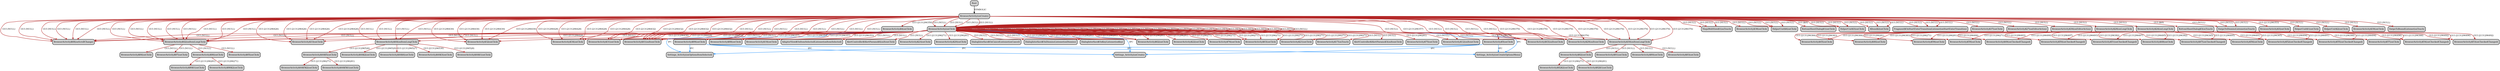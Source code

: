 digraph "CallGraph" {
    node [style="rounded,bold,filled"];
    node [shape=box];
    "Root" [label="Root",];
    "de.baumann.browser.Activity.BrowserActivity: void onCreate(android.os.Bundle)" [label="BrowserActivity(onCreate)",];
    "Root"->"de.baumann.browser.Activity.BrowserActivity: void onCreate(android.os.Bundle)" [label="SYMBOLIC",style=bold,color=black,];
    "de.baumann.browser.Activity.BrowserActivity$68: void onScrollChange(int,int)" [label="BrowserActivity$68(onScrollChange)",];
    "de.baumann.browser.Activity.BrowserActivity: void onCreate(android.os.Bundle)"->"de.baumann.browser.Activity.BrowserActivity$68: void onScrollChange(int,int)" [label="GUI (NULL)",style=bold,color=firebrick,];
    "de.baumann.browser.View.NinjaWebView$1: boolean onTouch(android.view.View,android.view.MotionEvent)" [label="NinjaWebView$1(onTouch)",];
    "de.baumann.browser.Activity.BrowserActivity: void onCreate(android.os.Bundle)"->"de.baumann.browser.View.NinjaWebView$1: boolean onTouch(android.view.View,android.view.MotionEvent)" [label="GUI (NULL)",style=bold,color=firebrick,];
    "de.baumann.browser.Activity.BrowserActivity$42: boolean onItemLongClick(android.widget.AdapterView,android.view.View,int,long)" [label="BrowserActivity$42(onItemLongClick)",];
    "de.baumann.browser.Activity.BrowserActivity: void onCreate(android.os.Bundle)"->"de.baumann.browser.Activity.BrowserActivity$42: boolean onItemLongClick(android.widget.AdapterView,android.view.View,int,long)" [label="GUI (NULL)",style=bold,color=firebrick,];
    "de.baumann.browser.Activity.BrowserActivity$86: void onClick(android.view.View)" [label="BrowserActivity$86(onClick)",];
    "de.baumann.browser.Activity.BrowserActivity$42: boolean onItemLongClick(android.widget.AdapterView,android.view.View,int,long)"->"de.baumann.browser.Activity.BrowserActivity$86: void onClick(android.view.View)" [label="GUI (NULL)",style=bold,color=firebrick,];
    "de.baumann.browser.Activity.BrowserActivity$86$1: void onClick(android.view.View)" [label="BrowserActivity$86$1(onClick)",];
    "de.baumann.browser.Activity.BrowserActivity$86: void onClick(android.view.View)"->"de.baumann.browser.Activity.BrowserActivity$86$1: void onClick(android.view.View)" [label="GUI (2131296281)",style=bold,color=firebrick,];
    "de.baumann.browser.Activity.BrowserActivity$86$2: void onClick(android.view.View)" [label="BrowserActivity$86$2(onClick)",];
    "de.baumann.browser.Activity.BrowserActivity$86: void onClick(android.view.View)"->"de.baumann.browser.Activity.BrowserActivity$86$2: void onClick(android.view.View)" [label="GUI (2131296271)",style=bold,color=firebrick,];
    "de.baumann.browser.Activity.BrowserActivity$85: void onClick(android.view.View)" [label="BrowserActivity$85(onClick)",];
    "de.baumann.browser.Activity.BrowserActivity$42: boolean onItemLongClick(android.widget.AdapterView,android.view.View,int,long)"->"de.baumann.browser.Activity.BrowserActivity$85: void onClick(android.view.View)" [label="GUI (NULL)",style=bold,color=firebrick,];
    "de.baumann.browser.Activity.BrowserActivity$84: void onClick(android.view.View)" [label="BrowserActivity$84(onClick)",];
    "de.baumann.browser.Activity.BrowserActivity$42: boolean onItemLongClick(android.widget.AdapterView,android.view.View,int,long)"->"de.baumann.browser.Activity.BrowserActivity$84: void onClick(android.view.View)" [label="GUI (NULL)",style=bold,color=firebrick,];
    "de.baumann.browser.Activity.BrowserActivity$87: void onClick(android.view.View)" [label="BrowserActivity$87(onClick)",];
    "de.baumann.browser.Activity.BrowserActivity$42: boolean onItemLongClick(android.widget.AdapterView,android.view.View,int,long)"->"de.baumann.browser.Activity.BrowserActivity$87: void onClick(android.view.View)" [label="GUI (NULL)",style=bold,color=firebrick,];
    "de.baumann.browser.Activity.BrowserActivity$38: void onClick(android.view.View)" [label="BrowserActivity$38(onClick)",];
    "de.baumann.browser.Activity.BrowserActivity: void onCreate(android.os.Bundle)"->"de.baumann.browser.Activity.BrowserActivity$38: void onClick(android.view.View)" [label="GUI (NULL)",style=bold,color=firebrick,];
    "de.baumann.browser.Activity.BrowserActivity$33: void onClick(android.view.View)" [label="BrowserActivity$33(onClick)",];
    "de.baumann.browser.Activity.BrowserActivity: void onCreate(android.os.Bundle)"->"de.baumann.browser.Activity.BrowserActivity$33: void onClick(android.view.View)" [label="GUI (2131296426)",style=bold,color=firebrick,];
    "de.baumann.browser.Activity.BrowserActivity$44: boolean onItemLongClick(android.widget.AdapterView,android.view.View,int,long)" [label="BrowserActivity$44(onItemLongClick)",];
    "de.baumann.browser.Activity.BrowserActivity: void onCreate(android.os.Bundle)"->"de.baumann.browser.Activity.BrowserActivity$44: boolean onItemLongClick(android.widget.AdapterView,android.view.View,int,long)" [label="GUI (NULL)",style=bold,color=firebrick,];
    "de.baumann.browser.Activity.BrowserActivity$44$3: void onClick(android.view.View)" [label="BrowserActivity$44$3(onClick)",];
    "de.baumann.browser.Activity.BrowserActivity$44: boolean onItemLongClick(android.widget.AdapterView,android.view.View,int,long)"->"de.baumann.browser.Activity.BrowserActivity$44$3: void onClick(android.view.View)" [label="GUI (2131296530)",style=bold,color=firebrick,];
    "de.baumann.browser.Activity.BrowserActivity$44$1: void onClick(android.view.View)" [label="BrowserActivity$44$1(onClick)",];
    "de.baumann.browser.Activity.BrowserActivity$44: boolean onItemLongClick(android.widget.AdapterView,android.view.View,int,long)"->"de.baumann.browser.Activity.BrowserActivity$44$1: void onClick(android.view.View)" [label="GUI (2131296528)",style=bold,color=firebrick,];
    "de.baumann.browser.Activity.BrowserActivity$44$5: void onClick(android.view.View)" [label="BrowserActivity$44$5(onClick)",];
    "de.baumann.browser.Activity.BrowserActivity$44: boolean onItemLongClick(android.widget.AdapterView,android.view.View,int,long)"->"de.baumann.browser.Activity.BrowserActivity$44$5: void onClick(android.view.View)" [label="GUI (2131296526)",style=bold,color=firebrick,];
    "de.baumann.browser.Activity.BrowserActivity$44$5$2: void onClick(android.view.View)" [label="BrowserActivity$44$5$2(onClick)",];
    "de.baumann.browser.Activity.BrowserActivity$44$5: void onClick(android.view.View)"->"de.baumann.browser.Activity.BrowserActivity$44$5$2: void onClick(android.view.View)" [label="GUI (2131296271)",style=bold,color=firebrick,];
    "de.baumann.browser.Activity.BrowserActivity$44$5$1: void onClick(android.view.View)" [label="BrowserActivity$44$5$1(onClick)",];
    "de.baumann.browser.Activity.BrowserActivity$44$5: void onClick(android.view.View)"->"de.baumann.browser.Activity.BrowserActivity$44$5$1: void onClick(android.view.View)" [label="GUI (2131296281)",style=bold,color=firebrick,];
    "de.baumann.browser.Activity.BrowserActivity$44$2: void onClick(android.view.View)" [label="BrowserActivity$44$2(onClick)",];
    "de.baumann.browser.Activity.BrowserActivity$44: boolean onItemLongClick(android.widget.AdapterView,android.view.View,int,long)"->"de.baumann.browser.Activity.BrowserActivity$44$2: void onClick(android.view.View)" [label="GUI (2131296529)",style=bold,color=firebrick,];
    "de.baumann.browser.Activity.BrowserActivity$44$4: void onClick(android.view.View)" [label="BrowserActivity$44$4(onClick)",];
    "de.baumann.browser.Activity.BrowserActivity$44: boolean onItemLongClick(android.widget.AdapterView,android.view.View,int,long)"->"de.baumann.browser.Activity.BrowserActivity$44$4: void onClick(android.view.View)" [label="GUI (2131296527)",style=bold,color=firebrick,];
    "de.baumann.browser.Activity.BrowserActivity$32: void onClick(android.view.View)" [label="BrowserActivity$32(onClick)",];
    "de.baumann.browser.Activity.BrowserActivity: void onCreate(android.os.Bundle)"->"de.baumann.browser.Activity.BrowserActivity$32: void onClick(android.view.View)" [label="GUI (2131296430)",style=bold,color=firebrick,];
    "de.baumann.browser.Activity.BrowserActivity: void onCreate(android.os.Bundle)"->"de.baumann.browser.Activity.BrowserActivity$42: boolean onItemLongClick(android.widget.AdapterView,android.view.View,int,long)" [label="GUI (NULL)",style=bold,color=firebrick,];
    "de.baumann.browser.Activity.BrowserActivity$34: void onClick(android.view.View)" [label="BrowserActivity$34(onClick)",];
    "de.baumann.browser.Activity.BrowserActivity: void onCreate(android.os.Bundle)"->"de.baumann.browser.Activity.BrowserActivity$34: void onClick(android.view.View)" [label="GUI (2131296428)",style=bold,color=firebrick,];
    "de.baumann.browser.Activity.BrowserActivity: void onCreate(android.os.Bundle)"->"de.baumann.browser.Activity.BrowserActivity$34: void onClick(android.view.View)" [label="GUI (2131296428)",style=bold,color=firebrick,];
    "de.baumann.browser.Activity.BrowserActivity$31: void onClick(android.view.View)" [label="BrowserActivity$31(onClick)",];
    "de.baumann.browser.Activity.BrowserActivity: void onCreate(android.os.Bundle)"->"de.baumann.browser.Activity.BrowserActivity$31: void onClick(android.view.View)" [label="GUI (2131296432)",style=bold,color=firebrick,];
    "de.baumann.browser.Unit.HelperUnit$4: void onClick(android.content.DialogInterface,int)" [label="HelperUnit$4(onClick)",];
    "de.baumann.browser.Activity.BrowserActivity: void onCreate(android.os.Bundle)"->"de.baumann.browser.Unit.HelperUnit$4: void onClick(android.content.DialogInterface,int)" [label="GUI (NULL)",style=bold,color=firebrick,];
    "android.support.design.widget.BottomSheetDialog$1: void onClick(android.view.View)" [label="BottomSheetDialog$1(onClick)",];
    "de.baumann.browser.Activity.BrowserActivity: void onCreate(android.os.Bundle)"->"android.support.design.widget.BottomSheetDialog$1: void onClick(android.view.View)" [label="GUI ($i0)",style=bold,color=firebrick,];
    "de.baumann.browser.Activity.BrowserActivity$41: void onItemClick(android.widget.AdapterView,android.view.View,int,long)" [label="BrowserActivity$41(onItemClick)",];
    "de.baumann.browser.Activity.BrowserActivity: void onCreate(android.os.Bundle)"->"de.baumann.browser.Activity.BrowserActivity$41: void onItemClick(android.widget.AdapterView,android.view.View,int,long)" [label="GUI (NULL)",style=bold,color=firebrick,];
    "de.baumann.browser.Activity.BrowserActivity: void onCreate(android.os.Bundle)"->"de.baumann.browser.View.NinjaWebView$1: boolean onTouch(android.view.View,android.view.MotionEvent)" [label="GUI (NULL)",style=bold,color=firebrick,];
    "de.baumann.browser.Activity.BrowserActivity: void onCreate(android.os.Bundle)"->"de.baumann.browser.Activity.BrowserActivity$31: void onClick(android.view.View)" [label="GUI (2131296432)",style=bold,color=firebrick,];
    "de.baumann.browser.Activity.BrowserActivity: void onCreate(android.os.Bundle)"->"de.baumann.browser.Unit.HelperUnit$4: void onClick(android.content.DialogInterface,int)" [label="GUI (NULL)",style=bold,color=firebrick,];
    "de.baumann.browser.Activity.BrowserActivity: void onClick(android.view.View)" [label="BrowserActivity(onClick)",];
    "de.baumann.browser.Activity.BrowserActivity: void onCreate(android.os.Bundle)"->"de.baumann.browser.Activity.BrowserActivity: void onClick(android.view.View)" [label="GUI (NULL)",style=bold,color=firebrick,];
    "android.content.DialogInterface$OnCancelListener: void onCancel(android.content.DialogInterface)" [label="DialogInterface$OnCancelListener(onCancel)",];
    "de.baumann.browser.Activity.BrowserActivity: void onClick(android.view.View)"->"android.content.DialogInterface$OnCancelListener: void onCancel(android.content.DialogInterface)" [label="GUI (NULL)",style=bold,color=firebrick,];
    "android.content.DialogInterface$OnDismissListener: void onDismiss(android.content.DialogInterface)" [label="DialogInterface$OnDismissListener(onDismiss)",];
    "de.baumann.browser.Activity.BrowserActivity: void onClick(android.view.View)"->"android.content.DialogInterface$OnDismissListener: void onDismiss(android.content.DialogInterface)" [label="GUI (NULL)",style=bold,color=firebrick,];
    "android.content.DialogInterface$OnKeyListener: boolean onKey(android.content.DialogInterface,int,android.view.KeyEvent)" [label="DialogInterface$OnKeyListener(onKey)",];
    "de.baumann.browser.Activity.BrowserActivity: void onClick(android.view.View)"->"android.content.DialogInterface$OnKeyListener: boolean onKey(android.content.DialogInterface,int,android.view.KeyEvent)" [label="GUI (NULL)",style=bold,color=firebrick,];
    "de.baumann.browser.Activity.BrowserActivity$89: void onClick(android.view.View)" [label="BrowserActivity$89(onClick)",];
    "de.baumann.browser.Activity.BrowserActivity: void onClick(android.view.View)"->"de.baumann.browser.Activity.BrowserActivity$89: void onClick(android.view.View)" [label="GUI (2131296357)",style=bold,color=firebrick,];
    "de.baumann.browser.Activity.Settings_Activity: boolean onCreateOptionsMenu(android.view.Menu)" [label="Settings_Activity(onCreateOptionsMenu)",];
    "de.baumann.browser.Activity.BrowserActivity$89: void onClick(android.view.View)"->"de.baumann.browser.Activity.Settings_Activity: boolean onCreateOptionsMenu(android.view.Menu)" [label="IPC",style=bold,color=dodgerblue,];
    "de.baumann.browser.Activity.Settings_Activity: void onCreate(android.os.Bundle)" [label="Settings_Activity(onCreate)",];
    "de.baumann.browser.Activity.BrowserActivity$89: void onClick(android.view.View)"->"de.baumann.browser.Activity.Settings_Activity: void onCreate(android.os.Bundle)" [label="IPC",style=bold,color=dodgerblue,];
    "de.baumann.browser.Activity.Settings_Activity: boolean onOptionsItemSelected(android.view.MenuItem)" [label="Settings_Activity(onOptionsItemSelected)",];
    "de.baumann.browser.Activity.BrowserActivity$89: void onClick(android.view.View)"->"de.baumann.browser.Activity.Settings_Activity: boolean onOptionsItemSelected(android.view.MenuItem)" [label="IPC",style=bold,color=dodgerblue,];
    "de.baumann.browser.Activity.BrowserActivity$62: void onClick(android.view.View)" [label="BrowserActivity$62(onClick)",];
    "de.baumann.browser.Activity.BrowserActivity: void onClick(android.view.View)"->"de.baumann.browser.Activity.BrowserActivity$62: void onClick(android.view.View)" [label="GUI (2131296281)",style=bold,color=firebrick,];
    "de.baumann.browser.Activity.BrowserActivity: void onClick(android.view.View)"->"de.baumann.browser.Activity.BrowserActivity$62: void onClick(android.view.View)" [label="GUI (2131296281)",style=bold,color=firebrick,];
    "de.baumann.browser.Activity.BrowserActivity: void onClick(android.view.View)"->"de.baumann.browser.Activity.BrowserActivity: void onClick(android.view.View)" [label="GUI (NULL)",style=bold,color=firebrick,];
    "de.baumann.browser.Activity.BrowserActivity$22: void onClick(android.view.View)" [label="BrowserActivity$22(onClick)",];
    "de.baumann.browser.Activity.BrowserActivity: void onClick(android.view.View)"->"de.baumann.browser.Activity.BrowserActivity$22: void onClick(android.view.View)" [label="GUI (2131296281)",style=bold,color=firebrick,];
    "de.baumann.browser.Activity.BrowserActivity$76: void onClick(android.view.View)" [label="BrowserActivity$76(onClick)",];
    "de.baumann.browser.Activity.BrowserActivity: void onClick(android.view.View)"->"de.baumann.browser.Activity.BrowserActivity$76: void onClick(android.view.View)" [label="GUI (2131296271)",style=bold,color=firebrick,];
    "de.baumann.browser.Activity.BrowserActivity: void onClick(android.view.View)"->"de.baumann.browser.Activity.BrowserActivity$68: void onScrollChange(int,int)" [label="GUI (NULL)",style=bold,color=firebrick,];
    "de.baumann.browser.Activity.BrowserActivity$63: void onClick(android.view.View)" [label="BrowserActivity$63(onClick)",];
    "de.baumann.browser.Activity.BrowserActivity: void onClick(android.view.View)"->"de.baumann.browser.Activity.BrowserActivity$63: void onClick(android.view.View)" [label="GUI (2131296271)",style=bold,color=firebrick,];
    "de.baumann.browser.Activity.BrowserActivity: void onClick(android.view.View)"->"de.baumann.browser.Activity.BrowserActivity$33: void onClick(android.view.View)" [label="GUI (2131296426)",style=bold,color=firebrick,];
    "de.baumann.browser.Activity.BrowserActivity: void onClick(android.view.View)"->"de.baumann.browser.Activity.BrowserActivity: void onClick(android.view.View)" [label="GUI (NULL)",style=bold,color=firebrick,];
    "de.baumann.browser.Activity.BrowserActivity: void onClick(android.view.View)"->"de.baumann.browser.Activity.BrowserActivity: void onClick(android.view.View)" [label="GUI (NULL)",style=bold,color=firebrick,];
    "de.baumann.browser.Activity.BrowserActivity: void onClick(android.view.View)"->"de.baumann.browser.Activity.Settings_Activity: boolean onCreateOptionsMenu(android.view.Menu)" [label="IPC",style=bold,color=dodgerblue,];
    "de.baumann.browser.Activity.BrowserActivity: void onClick(android.view.View)"->"de.baumann.browser.Activity.BrowserActivity: void onClick(android.view.View)" [label="GUI (NULL)",style=bold,color=firebrick,];
    "de.baumann.browser.Activity.BrowserActivity: void onClick(android.view.View)"->"de.baumann.browser.Activity.BrowserActivity: void onClick(android.view.View)" [label="GUI (NULL)",style=bold,color=firebrick,];
    "de.baumann.browser.Activity.BrowserActivity: void onClick(android.view.View)"->"de.baumann.browser.Activity.BrowserActivity: void onClick(android.view.View)" [label="GUI (NULL)",style=bold,color=firebrick,];
    "de.baumann.browser.Activity.BrowserActivity: void onClick(android.view.View)"->"de.baumann.browser.Activity.BrowserActivity$62: void onClick(android.view.View)" [label="GUI (2131296281)",style=bold,color=firebrick,];
    "de.baumann.browser.Activity.BrowserActivity: void onClick(android.view.View)"->"de.baumann.browser.Activity.BrowserActivity: void onClick(android.view.View)" [label="GUI (NULL)",style=bold,color=firebrick,];
    "de.baumann.browser.Activity.BrowserActivity: void onClick(android.view.View)"->"de.baumann.browser.Activity.BrowserActivity$63: void onClick(android.view.View)" [label="GUI (2131296271)",style=bold,color=firebrick,];
    "de.baumann.browser.Activity.BrowserActivity: void onClick(android.view.View)"->"de.baumann.browser.Activity.BrowserActivity$63: void onClick(android.view.View)" [label="GUI (2131296271)",style=bold,color=firebrick,];
    "de.baumann.browser.Activity.BrowserActivity: void onClick(android.view.View)"->"de.baumann.browser.Activity.BrowserActivity: void onClick(android.view.View)" [label="GUI (NULL)",style=bold,color=firebrick,];
    "de.baumann.browser.Activity.BrowserActivity$21: void onClick(android.view.View)" [label="BrowserActivity$21(onClick)",];
    "de.baumann.browser.Activity.BrowserActivity: void onClick(android.view.View)"->"de.baumann.browser.Activity.BrowserActivity$21: void onClick(android.view.View)" [label="GUI (2131296271)",style=bold,color=firebrick,];
    "de.baumann.browser.Activity.BrowserActivity: void onClick(android.view.View)"->"de.baumann.browser.Activity.BrowserActivity$63: void onClick(android.view.View)" [label="GUI (2131296271)",style=bold,color=firebrick,];
    "de.baumann.browser.Activity.BrowserActivity: void onClick(android.view.View)"->"de.baumann.browser.Activity.BrowserActivity: void onClick(android.view.View)" [label="GUI (NULL)",style=bold,color=firebrick,];
    "de.baumann.browser.Activity.BrowserActivity: void onClick(android.view.View)"->"de.baumann.browser.Activity.BrowserActivity$63: void onClick(android.view.View)" [label="GUI (2131296271)",style=bold,color=firebrick,];
    "de.baumann.browser.Activity.BrowserActivity: void onClick(android.view.View)"->"de.baumann.browser.Activity.BrowserActivity: void onClick(android.view.View)" [label="GUI (NULL)",style=bold,color=firebrick,];
    "de.baumann.browser.Activity.BrowserActivity$17: boolean onTouch(android.view.View,android.view.MotionEvent)" [label="BrowserActivity$17(onTouch)",];
    "de.baumann.browser.Activity.BrowserActivity: void onClick(android.view.View)"->"de.baumann.browser.Activity.BrowserActivity$17: boolean onTouch(android.view.View,android.view.MotionEvent)" [label="GUI (NULL)",style=bold,color=firebrick,];
    "de.baumann.browser.Activity.BrowserActivity: void onClick(android.view.View)"->"de.baumann.browser.Activity.BrowserActivity$62: void onClick(android.view.View)" [label="GUI (2131296281)",style=bold,color=firebrick,];
    "android.support.v7.app.AlertController$AlertParams$3: void onItemClick(android.widget.AdapterView,android.view.View,int,long)" [label="AlertController$AlertParams$3(onItemClick)",];
    "de.baumann.browser.Activity.BrowserActivity: void onClick(android.view.View)"->"android.support.v7.app.AlertController$AlertParams$3: void onItemClick(android.widget.AdapterView,android.view.View,int,long)" [label="GUI (NULL)",style=bold,color=firebrick,];
    "de.baumann.browser.Activity.BrowserActivity: void onClick(android.view.View)"->"de.baumann.browser.Activity.BrowserActivity: void onClick(android.view.View)" [label="GUI (NULL)",style=bold,color=firebrick,];
    "de.baumann.browser.Activity.BrowserActivity: void onClick(android.view.View)"->"de.baumann.browser.Activity.BrowserActivity$41: void onItemClick(android.widget.AdapterView,android.view.View,int,long)" [label="GUI (NULL)",style=bold,color=firebrick,];
    "de.baumann.browser.Activity.BrowserActivity: void onClick(android.view.View)"->"de.baumann.browser.Activity.BrowserActivity: void onClick(android.view.View)" [label="GUI (NULL)",style=bold,color=firebrick,];
    "de.baumann.browser.Activity.BrowserActivity$75: void onClick(android.view.View)" [label="BrowserActivity$75(onClick)",];
    "de.baumann.browser.Activity.BrowserActivity: void onClick(android.view.View)"->"de.baumann.browser.Activity.BrowserActivity$75: void onClick(android.view.View)" [label="GUI (2131296281)",style=bold,color=firebrick,];
    "de.baumann.browser.Activity.BrowserActivity: void onClick(android.view.View)"->"de.baumann.browser.Activity.BrowserActivity: void onClick(android.view.View)" [label="GUI (NULL)",style=bold,color=firebrick,];
    "de.baumann.browser.Activity.BrowserActivity: void onClick(android.view.View)"->"de.baumann.browser.Activity.BrowserActivity: void onClick(android.view.View)" [label="GUI (NULL)",style=bold,color=firebrick,];
    "de.baumann.browser.Activity.BrowserActivity$43: void onItemClick(android.widget.AdapterView,android.view.View,int,long)" [label="BrowserActivity$43(onItemClick)",];
    "de.baumann.browser.Activity.BrowserActivity: void onClick(android.view.View)"->"de.baumann.browser.Activity.BrowserActivity$43: void onItemClick(android.widget.AdapterView,android.view.View,int,long)" [label="GUI (NULL)",style=bold,color=firebrick,];
    "de.baumann.browser.Activity.BrowserActivity: void onClick(android.view.View)"->"de.baumann.browser.Activity.BrowserActivity$31: void onClick(android.view.View)" [label="GUI (2131296432)",style=bold,color=firebrick,];
    "de.baumann.browser.Activity.BrowserActivity: void onClick(android.view.View)"->"de.baumann.browser.Activity.BrowserActivity: void onClick(android.view.View)" [label="GUI (NULL)",style=bold,color=firebrick,];
    "de.baumann.browser.Activity.BrowserActivity: void onClick(android.view.View)"->"de.baumann.browser.Activity.BrowserActivity: void onClick(android.view.View)" [label="GUI (NULL)",style=bold,color=firebrick,];
    "de.baumann.browser.Activity.BrowserActivity: void onClick(android.view.View)"->"de.baumann.browser.Activity.BrowserActivity: void onClick(android.view.View)" [label="GUI (NULL)",style=bold,color=firebrick,];
    "de.baumann.browser.Activity.BrowserActivity: void onClick(android.view.View)"->"de.baumann.browser.Activity.BrowserActivity$44: boolean onItemLongClick(android.widget.AdapterView,android.view.View,int,long)" [label="GUI (NULL)",style=bold,color=firebrick,];
    "de.baumann.browser.Activity.BrowserActivity: void onClick(android.view.View)"->"de.baumann.browser.Activity.BrowserActivity: void onClick(android.view.View)" [label="GUI (NULL)",style=bold,color=firebrick,];
    "de.baumann.browser.Activity.BrowserActivity: void onClick(android.view.View)"->"de.baumann.browser.Activity.BrowserActivity$42: boolean onItemLongClick(android.widget.AdapterView,android.view.View,int,long)" [label="GUI (NULL)",style=bold,color=firebrick,];
    "de.baumann.browser.Activity.BrowserActivity$29: void onItemClick(android.widget.AdapterView,android.view.View,int,long)" [label="BrowserActivity$29(onItemClick)",];
    "de.baumann.browser.Activity.BrowserActivity: void onClick(android.view.View)"->"de.baumann.browser.Activity.BrowserActivity$29: void onItemClick(android.widget.AdapterView,android.view.View,int,long)" [label="GUI (2131296376)",style=bold,color=firebrick,];
    "de.baumann.browser.Activity.BrowserActivity: void onClick(android.view.View)"->"de.baumann.browser.Activity.BrowserActivity: void onClick(android.view.View)" [label="GUI (NULL)",style=bold,color=firebrick,];
    "de.baumann.browser.Activity.BrowserActivity$18: void onClick(android.view.View)" [label="BrowserActivity$18(onClick)",];
    "de.baumann.browser.Activity.BrowserActivity: void onClick(android.view.View)"->"de.baumann.browser.Activity.BrowserActivity$18: void onClick(android.view.View)" [label="GUI (NULL)",style=bold,color=firebrick,];
    "de.baumann.browser.Activity.BrowserActivity: void onClick(android.view.View)"->"de.baumann.browser.Activity.BrowserActivity: void onClick(android.view.View)" [label="GUI (NULL)",style=bold,color=firebrick,];
    "de.baumann.browser.Activity.BrowserActivity: void onClick(android.view.View)"->"de.baumann.browser.Activity.BrowserActivity: void onClick(android.view.View)" [label="GUI (NULL)",style=bold,color=firebrick,];
    "android.widget.AdapterView$OnItemSelectedListener: void onItemSelected(android.widget.AdapterView,android.view.View,int,long)" [label="AdapterView$OnItemSelectedListener(onItemSelected)",];
    "de.baumann.browser.Activity.BrowserActivity: void onClick(android.view.View)"->"android.widget.AdapterView$OnItemSelectedListener: void onItemSelected(android.widget.AdapterView,android.view.View,int,long)" [label="GUI (NULL)",style=bold,color=firebrick,];
    "de.baumann.browser.Activity.BrowserActivity: void onClick(android.view.View)"->"de.baumann.browser.Activity.BrowserActivity$32: void onClick(android.view.View)" [label="GUI (2131296430)",style=bold,color=firebrick,];
    "de.baumann.browser.Activity.BrowserActivity: void onClick(android.view.View)"->"de.baumann.browser.Activity.BrowserActivity: void onClick(android.view.View)" [label="GUI (NULL)",style=bold,color=firebrick,];
    "android.support.v7.app.AlertController$AlertParams$4: void onItemClick(android.widget.AdapterView,android.view.View,int,long)" [label="AlertController$AlertParams$4(onItemClick)",];
    "de.baumann.browser.Activity.BrowserActivity: void onClick(android.view.View)"->"android.support.v7.app.AlertController$AlertParams$4: void onItemClick(android.widget.AdapterView,android.view.View,int,long)" [label="GUI (NULL)",style=bold,color=firebrick,];
    "de.baumann.browser.Activity.BrowserActivity$23: void onClick(android.view.View)" [label="BrowserActivity$23(onClick)",];
    "de.baumann.browser.Activity.BrowserActivity: void onClick(android.view.View)"->"de.baumann.browser.Activity.BrowserActivity$23: void onClick(android.view.View)" [label="GUI (2131296271)",style=bold,color=firebrick,];
    "de.baumann.browser.Activity.BrowserActivity: void onClick(android.view.View)"->"de.baumann.browser.Activity.BrowserActivity$41: void onItemClick(android.widget.AdapterView,android.view.View,int,long)" [label="GUI (NULL)",style=bold,color=firebrick,];
    "de.baumann.browser.Activity.BrowserActivity: void onClick(android.view.View)"->"de.baumann.browser.Activity.BrowserActivity: void onClick(android.view.View)" [label="GUI (NULL)",style=bold,color=firebrick,];
    "de.baumann.browser.Activity.BrowserActivity: void onClick(android.view.View)"->"de.baumann.browser.Activity.BrowserActivity: void onClick(android.view.View)" [label="GUI (NULL)",style=bold,color=firebrick,];
    "de.baumann.browser.Activity.BrowserActivity: void onClick(android.view.View)"->"de.baumann.browser.Activity.BrowserActivity$62: void onClick(android.view.View)" [label="GUI (2131296281)",style=bold,color=firebrick,];
    "de.baumann.browser.Activity.BrowserActivity: void onClick(android.view.View)"->"de.baumann.browser.Activity.Settings_Activity: void onCreate(android.os.Bundle)" [label="IPC",style=bold,color=dodgerblue,];
    "de.baumann.browser.Activity.BrowserActivity$30: boolean onItemLongClick(android.widget.AdapterView,android.view.View,int,long)" [label="BrowserActivity$30(onItemLongClick)",];
    "de.baumann.browser.Activity.BrowserActivity: void onClick(android.view.View)"->"de.baumann.browser.Activity.BrowserActivity$30: boolean onItemLongClick(android.widget.AdapterView,android.view.View,int,long)" [label="GUI (2131296376)",style=bold,color=firebrick,];
    "de.baumann.browser.Activity.BrowserActivity$80: void onClick(android.view.View)" [label="BrowserActivity$80(onClick)",];
    "de.baumann.browser.Activity.BrowserActivity$30: boolean onItemLongClick(android.widget.AdapterView,android.view.View,int,long)"->"de.baumann.browser.Activity.BrowserActivity$80: void onClick(android.view.View)" [label="GUI (NULL)",style=bold,color=firebrick,];
    "de.baumann.browser.Activity.BrowserActivity$83: void onClick(android.view.View)" [label="BrowserActivity$83(onClick)",];
    "de.baumann.browser.Activity.BrowserActivity$30: boolean onItemLongClick(android.widget.AdapterView,android.view.View,int,long)"->"de.baumann.browser.Activity.BrowserActivity$83: void onClick(android.view.View)" [label="GUI (NULL)",style=bold,color=firebrick,];
    "de.baumann.browser.Activity.BrowserActivity$82: void onClick(android.view.View)" [label="BrowserActivity$82(onClick)",];
    "de.baumann.browser.Activity.BrowserActivity$30: boolean onItemLongClick(android.widget.AdapterView,android.view.View,int,long)"->"de.baumann.browser.Activity.BrowserActivity$82: void onClick(android.view.View)" [label="GUI (NULL)",style=bold,color=firebrick,];
    "de.baumann.browser.Activity.BrowserActivity$82$2: void onClick(android.view.View)" [label="BrowserActivity$82$2(onClick)",];
    "de.baumann.browser.Activity.BrowserActivity$82: void onClick(android.view.View)"->"de.baumann.browser.Activity.BrowserActivity$82$2: void onClick(android.view.View)" [label="GUI (2131296271)",style=bold,color=firebrick,];
    "de.baumann.browser.Activity.BrowserActivity$82$1: void onClick(android.view.View)" [label="BrowserActivity$82$1(onClick)",];
    "de.baumann.browser.Activity.BrowserActivity$82: void onClick(android.view.View)"->"de.baumann.browser.Activity.BrowserActivity$82$1: void onClick(android.view.View)" [label="GUI (2131296281)",style=bold,color=firebrick,];
    "de.baumann.browser.Activity.BrowserActivity$81: void onClick(android.view.View)" [label="BrowserActivity$81(onClick)",];
    "de.baumann.browser.Activity.BrowserActivity$30: boolean onItemLongClick(android.widget.AdapterView,android.view.View,int,long)"->"de.baumann.browser.Activity.BrowserActivity$81: void onClick(android.view.View)" [label="GUI (NULL)",style=bold,color=firebrick,];
    "de.baumann.browser.Activity.BrowserActivity: void onClick(android.view.View)"->"de.baumann.browser.Activity.BrowserActivity$62: void onClick(android.view.View)" [label="GUI (2131296281)",style=bold,color=firebrick,];
    "de.baumann.browser.Activity.BrowserActivity: void onClick(android.view.View)"->"de.baumann.browser.Activity.BrowserActivity$68: void onScrollChange(int,int)" [label="GUI (NULL)",style=bold,color=firebrick,];
    "de.baumann.browser.Activity.BrowserActivity$88: void onClick(android.view.View)" [label="BrowserActivity$88(onClick)",];
    "de.baumann.browser.Activity.BrowserActivity: void onClick(android.view.View)"->"de.baumann.browser.Activity.BrowserActivity$88: void onClick(android.view.View)" [label="GUI (2131296353)",style=bold,color=firebrick,];
    "de.baumann.browser.Activity.BrowserActivity: void onClick(android.view.View)"->"de.baumann.browser.Activity.BrowserActivity$42: boolean onItemLongClick(android.widget.AdapterView,android.view.View,int,long)" [label="GUI (NULL)",style=bold,color=firebrick,];
    "de.baumann.browser.Activity.BrowserActivity: void onClick(android.view.View)"->"de.baumann.browser.Activity.BrowserActivity$68: void onScrollChange(int,int)" [label="GUI (NULL)",style=bold,color=firebrick,];
    "de.baumann.browser.Activity.BrowserActivity: void onClick(android.view.View)"->"de.baumann.browser.Activity.BrowserActivity: void onClick(android.view.View)" [label="GUI (NULL)",style=bold,color=firebrick,];
    "de.baumann.browser.Activity.BrowserActivity: void onClick(android.view.View)"->"de.baumann.browser.Activity.BrowserActivity$34: void onClick(android.view.View)" [label="GUI (2131296428)",style=bold,color=firebrick,];
    "de.baumann.browser.Activity.BrowserActivity$20: void onClick(android.view.View)" [label="BrowserActivity$20(onClick)",];
    "de.baumann.browser.Activity.BrowserActivity: void onClick(android.view.View)"->"de.baumann.browser.Activity.BrowserActivity$20: void onClick(android.view.View)" [label="GUI (2131296281)",style=bold,color=firebrick,];
    "de.baumann.browser.Activity.BrowserActivity: void onClick(android.view.View)"->"de.baumann.browser.Activity.BrowserActivity$63: void onClick(android.view.View)" [label="GUI (2131296271)",style=bold,color=firebrick,];
    "de.baumann.browser.Activity.BrowserActivity: void onClick(android.view.View)"->"de.baumann.browser.Activity.Settings_Activity: boolean onOptionsItemSelected(android.view.MenuItem)" [label="IPC",style=bold,color=dodgerblue,];
    "de.baumann.browser.Activity.BrowserActivity: void onClick(android.view.View)"->"de.baumann.browser.Activity.BrowserActivity: void onClick(android.view.View)" [label="GUI (NULL)",style=bold,color=firebrick,];
    "de.baumann.browser.Activity.BrowserActivity: void onClick(android.view.View)"->"de.baumann.browser.Activity.BrowserActivity: void onClick(android.view.View)" [label="GUI (NULL)",style=bold,color=firebrick,];
    "de.baumann.browser.Activity.BrowserActivity$12: void onItemClick(android.widget.AdapterView,android.view.View,int,long)" [label="BrowserActivity$12(onItemClick)",];
    "de.baumann.browser.Activity.BrowserActivity: void onClick(android.view.View)"->"de.baumann.browser.Activity.BrowserActivity$12: void onItemClick(android.widget.AdapterView,android.view.View,int,long)" [label="GUI (NULL)",style=bold,color=firebrick,];
    "de.baumann.browser.Activity.BrowserActivity: void onCreate(android.os.Bundle)"->"de.baumann.browser.Activity.BrowserActivity$29: void onItemClick(android.widget.AdapterView,android.view.View,int,long)" [label="GUI (2131296376)",style=bold,color=firebrick,];
    "de.baumann.browser.Activity.BrowserActivity: void onCreate(android.os.Bundle)"->"de.baumann.browser.Activity.BrowserActivity$44: boolean onItemLongClick(android.widget.AdapterView,android.view.View,int,long)" [label="GUI (NULL)",style=bold,color=firebrick,];
    "de.baumann.browser.Activity.BrowserActivity: void onCreate(android.os.Bundle)"->"de.baumann.browser.Activity.BrowserActivity$41: void onItemClick(android.widget.AdapterView,android.view.View,int,long)" [label="GUI (NULL)",style=bold,color=firebrick,];
    "de.baumann.browser.Activity.BrowserActivity: void onCreate(android.os.Bundle)"->"de.baumann.browser.Activity.BrowserActivity$41: void onItemClick(android.widget.AdapterView,android.view.View,int,long)" [label="GUI (NULL)",style=bold,color=firebrick,];
    "de.baumann.browser.Unit.HelperUnit$3: void onClick(android.content.DialogInterface,int)" [label="HelperUnit$3(onClick)",];
    "de.baumann.browser.Activity.BrowserActivity: void onCreate(android.os.Bundle)"->"de.baumann.browser.Unit.HelperUnit$3: void onClick(android.content.DialogInterface,int)" [label="GUI (NULL)",style=bold,color=firebrick,];
    "de.baumann.browser.View.Album$2: void onClick(android.view.View)" [label="Album$2(onClick)",];
    "de.baumann.browser.Activity.BrowserActivity: void onCreate(android.os.Bundle)"->"de.baumann.browser.View.Album$2: void onClick(android.view.View)" [label="GUI (NULL)",style=bold,color=firebrick,];
    "de.baumann.browser.Activity.BrowserActivity: void onCreate(android.os.Bundle)"->"de.baumann.browser.Activity.BrowserActivity$30: boolean onItemLongClick(android.widget.AdapterView,android.view.View,int,long)" [label="GUI (2131296376)",style=bold,color=firebrick,];
    "de.baumann.browser.Activity.BrowserActivity: void onCreate(android.os.Bundle)"->"de.baumann.browser.Activity.BrowserActivity$34: void onClick(android.view.View)" [label="GUI (2131296428)",style=bold,color=firebrick,];
    "de.baumann.browser.Activity.BrowserActivity: void onCreate(android.os.Bundle)"->"de.baumann.browser.Activity.BrowserActivity$68: void onScrollChange(int,int)" [label="GUI (NULL)",style=bold,color=firebrick,];
    "de.baumann.browser.Activity.BrowserActivity: void onCreate(android.os.Bundle)"->"de.baumann.browser.Activity.BrowserActivity$29: void onItemClick(android.widget.AdapterView,android.view.View,int,long)" [label="GUI (2131296376)",style=bold,color=firebrick,];
    "de.baumann.browser.Activity.BrowserActivity: void onCreate(android.os.Bundle)"->"de.baumann.browser.Activity.BrowserActivity$31: void onClick(android.view.View)" [label="GUI (2131296432)",style=bold,color=firebrick,];
    "android.support.v4.app.Fragment$OnStartEnterTransitionListener: void onStartEnterTransition()" [label="Fragment$OnStartEnterTransitionListener(onStartEnterTransition)",];
    "de.baumann.browser.Activity.BrowserActivity: void onCreate(android.os.Bundle)"->"android.support.v4.app.Fragment$OnStartEnterTransitionListener: void onStartEnterTransition()" [label="GUI (NULL)",style=bold,color=firebrick,];
    "de.baumann.browser.Activity.BrowserActivity: void onCreate(android.os.Bundle)"->"de.baumann.browser.Activity.BrowserActivity$32: void onClick(android.view.View)" [label="GUI (2131296430)",style=bold,color=firebrick,];
    "de.baumann.browser.Activity.BrowserActivity$37: void onClick(android.view.View)" [label="BrowserActivity$37(onClick)",];
    "de.baumann.browser.Activity.BrowserActivity: void onCreate(android.os.Bundle)"->"de.baumann.browser.Activity.BrowserActivity$37: void onClick(android.view.View)" [label="GUI (NULL)",style=bold,color=firebrick,];
    "de.baumann.browser.Activity.BrowserActivity: void onCreate(android.os.Bundle)"->"de.baumann.browser.Activity.BrowserActivity$32: void onClick(android.view.View)" [label="GUI (2131296430)",style=bold,color=firebrick,];
    "de.baumann.browser.Activity.BrowserActivity: void onCreate(android.os.Bundle)"->"de.baumann.browser.Activity.BrowserActivity$41: void onItemClick(android.widget.AdapterView,android.view.View,int,long)" [label="GUI (NULL)",style=bold,color=firebrick,];
    "de.baumann.browser.Activity.BrowserActivity: void onCreate(android.os.Bundle)"->"de.baumann.browser.Activity.BrowserActivity$34: void onClick(android.view.View)" [label="GUI (2131296428)",style=bold,color=firebrick,];
    "de.baumann.browser.Activity.BrowserActivity: void onCreate(android.os.Bundle)"->"android.support.v4.app.Fragment$OnStartEnterTransitionListener: void onStartEnterTransition()" [label="GUI (NULL)",style=bold,color=firebrick,];
    "de.baumann.browser.Activity.BrowserActivity: void onCreate(android.os.Bundle)"->"de.baumann.browser.Activity.BrowserActivity$30: boolean onItemLongClick(android.widget.AdapterView,android.view.View,int,long)" [label="GUI (2131296376)",style=bold,color=firebrick,];
    "de.baumann.browser.Activity.BrowserActivity: void onCreate(android.os.Bundle)"->"de.baumann.browser.Activity.BrowserActivity$68: void onScrollChange(int,int)" [label="GUI (NULL)",style=bold,color=firebrick,];
    "de.baumann.browser.Activity.BrowserActivity: void onCreate(android.os.Bundle)"->"de.baumann.browser.Activity.BrowserActivity$29: void onItemClick(android.widget.AdapterView,android.view.View,int,long)" [label="GUI (2131296376)",style=bold,color=firebrick,];
    "de.baumann.browser.Activity.BrowserActivity$27: boolean onEditorAction(android.widget.TextView,int,android.view.KeyEvent)" [label="BrowserActivity$27(onEditorAction)",];
    "de.baumann.browser.Activity.BrowserActivity: void onCreate(android.os.Bundle)"->"de.baumann.browser.Activity.BrowserActivity$27: boolean onEditorAction(android.widget.TextView,int,android.view.KeyEvent)" [label="GUI (NULL)",style=bold,color=firebrick,];
    "de.baumann.browser.Activity.BrowserActivity: void onCreate(android.os.Bundle)"->"de.baumann.browser.Activity.BrowserActivity$29: void onItemClick(android.widget.AdapterView,android.view.View,int,long)" [label="GUI (2131296376)",style=bold,color=firebrick,];
    "de.baumann.browser.Activity.BrowserActivity: void onCreate(android.os.Bundle)"->"de.baumann.browser.View.Album$2: void onClick(android.view.View)" [label="GUI (NULL)",style=bold,color=firebrick,];
    "de.baumann.browser.Activity.BrowserActivity: void onCreate(android.os.Bundle)"->"de.baumann.browser.Unit.HelperUnit$3: void onClick(android.content.DialogInterface,int)" [label="GUI (NULL)",style=bold,color=firebrick,];
    "de.baumann.browser.Activity.BrowserActivity$36: boolean onEditorAction(android.widget.TextView,int,android.view.KeyEvent)" [label="BrowserActivity$36(onEditorAction)",];
    "de.baumann.browser.Activity.BrowserActivity: void onCreate(android.os.Bundle)"->"de.baumann.browser.Activity.BrowserActivity$36: boolean onEditorAction(android.widget.TextView,int,android.view.KeyEvent)" [label="GUI (NULL)",style=bold,color=firebrick,];
    "de.baumann.browser.Activity.BrowserActivity$28: boolean onLongClick(android.view.View)" [label="BrowserActivity$28(onLongClick)",];
    "de.baumann.browser.Activity.BrowserActivity: void onCreate(android.os.Bundle)"->"de.baumann.browser.Activity.BrowserActivity$28: boolean onLongClick(android.view.View)" [label="GUI (NULL)",style=bold,color=firebrick,];
    "de.baumann.browser.Activity.BrowserActivity$45: void onClick(android.view.View)" [label="BrowserActivity$45(onClick)",];
    "de.baumann.browser.Activity.BrowserActivity$28: boolean onLongClick(android.view.View)"->"de.baumann.browser.Activity.BrowserActivity$45: void onClick(android.view.View)" [label="GUI (2131296384)",style=bold,color=firebrick,];
    "de.baumann.browser.Activity.BrowserActivity$49: void onCheckedChanged(android.widget.CompoundButton,boolean)" [label="BrowserActivity$49(onCheckedChanged)",];
    "de.baumann.browser.Activity.BrowserActivity$28: boolean onLongClick(android.view.View)"->"de.baumann.browser.Activity.BrowserActivity$49: void onCheckedChanged(android.widget.CompoundButton,boolean)" [label="GUI (2131296490)",style=bold,color=firebrick,];
    "de.baumann.browser.Activity.BrowserActivity$58: void onClick(android.view.View)" [label="BrowserActivity$58(onClick)",];
    "de.baumann.browser.Activity.BrowserActivity$28: boolean onLongClick(android.view.View)"->"de.baumann.browser.Activity.BrowserActivity$58: void onClick(android.view.View)" [label="GUI (2131296281)",style=bold,color=firebrick,];
    "de.baumann.browser.Activity.BrowserActivity$47: void onCheckedChanged(android.widget.CompoundButton,boolean)" [label="BrowserActivity$47(onCheckedChanged)",];
    "de.baumann.browser.Activity.BrowserActivity$28: boolean onLongClick(android.view.View)"->"de.baumann.browser.Activity.BrowserActivity$47: void onCheckedChanged(android.widget.CompoundButton,boolean)" [label="GUI (2131296495)",style=bold,color=firebrick,];
    "de.baumann.browser.Activity.BrowserActivity$46: void onClick(android.view.View)" [label="BrowserActivity$46(onClick)",];
    "de.baumann.browser.Activity.BrowserActivity$28: boolean onLongClick(android.view.View)"->"de.baumann.browser.Activity.BrowserActivity$46: void onClick(android.view.View)" [label="GUI (2131296383)",style=bold,color=firebrick,];
    "de.baumann.browser.Activity.BrowserActivity$50: void onCheckedChanged(android.widget.CompoundButton,boolean)" [label="BrowserActivity$50(onCheckedChanged)",];
    "de.baumann.browser.Activity.BrowserActivity$28: boolean onLongClick(android.view.View)"->"de.baumann.browser.Activity.BrowserActivity$50: void onCheckedChanged(android.widget.CompoundButton,boolean)" [label="GUI (2131296493)",style=bold,color=firebrick,];
    "de.baumann.browser.Activity.BrowserActivity$56: void onClick(android.view.View)" [label="BrowserActivity$56(onClick)",];
    "de.baumann.browser.Activity.BrowserActivity$28: boolean onLongClick(android.view.View)"->"de.baumann.browser.Activity.BrowserActivity$56: void onClick(android.view.View)" [label="GUI (2131296365)",style=bold,color=firebrick,];
    "de.baumann.browser.Activity.BrowserActivity$57: void onClick(android.view.View)" [label="BrowserActivity$57(onClick)",];
    "de.baumann.browser.Activity.BrowserActivity$28: boolean onLongClick(android.view.View)"->"de.baumann.browser.Activity.BrowserActivity$57: void onClick(android.view.View)" [label="GUI (2131296366)",style=bold,color=firebrick,];
    "de.baumann.browser.Activity.BrowserActivity$59: void onClick(android.view.View)" [label="BrowserActivity$59(onClick)",];
    "de.baumann.browser.Activity.BrowserActivity$28: boolean onLongClick(android.view.View)"->"de.baumann.browser.Activity.BrowserActivity$59: void onClick(android.view.View)" [label="GUI (2131296271)",style=bold,color=firebrick,];
    "de.baumann.browser.Activity.BrowserActivity$51: void onCheckedChanged(android.widget.CompoundButton,boolean)" [label="BrowserActivity$51(onCheckedChanged)",];
    "de.baumann.browser.Activity.BrowserActivity$28: boolean onLongClick(android.view.View)"->"de.baumann.browser.Activity.BrowserActivity$51: void onCheckedChanged(android.widget.CompoundButton,boolean)" [label="GUI (2131296497)",style=bold,color=firebrick,];
    "de.baumann.browser.Activity.BrowserActivity$48: void onClick(android.view.View)" [label="BrowserActivity$48(onClick)",];
    "de.baumann.browser.Activity.BrowserActivity$28: boolean onLongClick(android.view.View)"->"de.baumann.browser.Activity.BrowserActivity$48: void onClick(android.view.View)" [label="GUI (2131296382)",style=bold,color=firebrick,];
    "de.baumann.browser.Activity.BrowserActivity$52: void onCheckedChanged(android.widget.CompoundButton,boolean)" [label="BrowserActivity$52(onCheckedChanged)",];
    "de.baumann.browser.Activity.BrowserActivity$28: boolean onLongClick(android.view.View)"->"de.baumann.browser.Activity.BrowserActivity$52: void onCheckedChanged(android.widget.CompoundButton,boolean)" [label="GUI (2131296491)",style=bold,color=firebrick,];
    "de.baumann.browser.Activity.BrowserActivity$55: void onCheckedChanged(android.widget.CompoundButton,boolean)" [label="BrowserActivity$55(onCheckedChanged)",];
    "de.baumann.browser.Activity.BrowserActivity$28: boolean onLongClick(android.view.View)"->"de.baumann.browser.Activity.BrowserActivity$55: void onCheckedChanged(android.widget.CompoundButton,boolean)" [label="GUI (2131296494)",style=bold,color=firebrick,];
    "de.baumann.browser.Activity.BrowserActivity$54: void onCheckedChanged(android.widget.CompoundButton,boolean)" [label="BrowserActivity$54(onCheckedChanged)",];
    "de.baumann.browser.Activity.BrowserActivity$28: boolean onLongClick(android.view.View)"->"de.baumann.browser.Activity.BrowserActivity$54: void onCheckedChanged(android.widget.CompoundButton,boolean)" [label="GUI (2131296496)",style=bold,color=firebrick,];
    "de.baumann.browser.Activity.BrowserActivity$53: void onCheckedChanged(android.widget.CompoundButton,boolean)" [label="BrowserActivity$53(onCheckedChanged)",];
    "de.baumann.browser.Activity.BrowserActivity$28: boolean onLongClick(android.view.View)"->"de.baumann.browser.Activity.BrowserActivity$53: void onCheckedChanged(android.widget.CompoundButton,boolean)" [label="GUI (2131296492)",style=bold,color=firebrick,];
    "de.baumann.browser.Activity.BrowserActivity: void onCreate(android.os.Bundle)"->"de.baumann.browser.Activity.BrowserActivity$68: void onScrollChange(int,int)" [label="GUI (NULL)",style=bold,color=firebrick,];
    "de.baumann.browser.Activity.BrowserActivity: void onCreate(android.os.Bundle)"->"de.baumann.browser.Unit.HelperUnit$4: void onClick(android.content.DialogInterface,int)" [label="GUI (NULL)",style=bold,color=firebrick,];
    "de.baumann.browser.Activity.BrowserActivity: void onCreate(android.os.Bundle)"->"de.baumann.browser.Activity.BrowserActivity$42: boolean onItemLongClick(android.widget.AdapterView,android.view.View,int,long)" [label="GUI (NULL)",style=bold,color=firebrick,];
    "de.baumann.browser.Activity.BrowserActivity: void onCreate(android.os.Bundle)"->"de.baumann.browser.Activity.BrowserActivity$33: void onClick(android.view.View)" [label="GUI (2131296426)",style=bold,color=firebrick,];
    "de.baumann.browser.Activity.BrowserActivity: void onCreate(android.os.Bundle)"->"de.baumann.browser.Activity.BrowserActivity$30: boolean onItemLongClick(android.widget.AdapterView,android.view.View,int,long)" [label="GUI (2131296376)",style=bold,color=firebrick,];
    "de.baumann.browser.Activity.BrowserActivity$4: void onClick(android.view.View)" [label="BrowserActivity$4(onClick)",];
    "de.baumann.browser.Activity.BrowserActivity: void onCreate(android.os.Bundle)"->"de.baumann.browser.Activity.BrowserActivity$4: void onClick(android.view.View)" [label="GUI (2131296350)",style=bold,color=firebrick,];
    "de.baumann.browser.Activity.BrowserActivity$4: void onClick(android.view.View)"->"de.baumann.browser.Activity.BrowserActivity$88: void onClick(android.view.View)" [label="GUI (2131296353)",style=bold,color=firebrick,];
    "de.baumann.browser.Activity.BrowserActivity$4: void onClick(android.view.View)"->"de.baumann.browser.Activity.BrowserActivity$89: void onClick(android.view.View)" [label="GUI (2131296357)",style=bold,color=firebrick,];
    "de.baumann.browser.Activity.BrowserActivity: void onCreate(android.os.Bundle)"->"de.baumann.browser.Activity.BrowserActivity: void onClick(android.view.View)" [label="GUI (NULL)",style=bold,color=firebrick,];
    "android.support.design.widget.BottomSheetDialog$3: boolean onTouch(android.view.View,android.view.MotionEvent)" [label="BottomSheetDialog$3(onTouch)",];
    "de.baumann.browser.Activity.BrowserActivity: void onCreate(android.os.Bundle)"->"android.support.design.widget.BottomSheetDialog$3: boolean onTouch(android.view.View,android.view.MotionEvent)" [label="GUI ($i0)",style=bold,color=firebrick,];
    "de.baumann.browser.View.SwipeToDismissListener: boolean onTouch(android.view.View,android.view.MotionEvent)" [label="SwipeToDismissListener(onTouch)",];
    "de.baumann.browser.Activity.BrowserActivity: void onCreate(android.os.Bundle)"->"de.baumann.browser.View.SwipeToDismissListener: boolean onTouch(android.view.View,android.view.MotionEvent)" [label="GUI (NULL)",style=bold,color=firebrick,];
    "de.baumann.browser.Activity.BrowserActivity: void onCreate(android.os.Bundle)"->"de.baumann.browser.Activity.BrowserActivity$42: boolean onItemLongClick(android.widget.AdapterView,android.view.View,int,long)" [label="GUI (NULL)",style=bold,color=firebrick,];
    "de.baumann.browser.Activity.BrowserActivity: void onCreate(android.os.Bundle)"->"de.baumann.browser.Activity.BrowserActivity$42: boolean onItemLongClick(android.widget.AdapterView,android.view.View,int,long)" [label="GUI (NULL)",style=bold,color=firebrick,];
    "de.baumann.browser.Activity.BrowserActivity$5: void onClick(android.view.View)" [label="BrowserActivity$5(onClick)",];
    "de.baumann.browser.Activity.BrowserActivity: void onCreate(android.os.Bundle)"->"de.baumann.browser.Activity.BrowserActivity$5: void onClick(android.view.View)" [label="GUI (2131296357)",style=bold,color=firebrick,];
    "de.baumann.browser.Activity.BrowserActivity$5: void onClick(android.view.View)"->"de.baumann.browser.Activity.Settings_Activity: boolean onCreateOptionsMenu(android.view.Menu)" [label="IPC",style=bold,color=dodgerblue,];
    "de.baumann.browser.Activity.BrowserActivity$5: void onClick(android.view.View)"->"de.baumann.browser.Activity.Settings_Activity: boolean onOptionsItemSelected(android.view.MenuItem)" [label="IPC",style=bold,color=dodgerblue,];
    "de.baumann.browser.Activity.BrowserActivity$5: void onClick(android.view.View)"->"de.baumann.browser.Activity.Settings_Activity: void onCreate(android.os.Bundle)" [label="IPC",style=bold,color=dodgerblue,];
    "de.baumann.browser.Activity.BrowserActivity: void onCreate(android.os.Bundle)"->"de.baumann.browser.Activity.BrowserActivity$41: void onItemClick(android.widget.AdapterView,android.view.View,int,long)" [label="GUI (NULL)",style=bold,color=firebrick,];
    "de.baumann.browser.Activity.BrowserActivity$3: void onClick(android.view.View)" [label="BrowserActivity$3(onClick)",];
    "de.baumann.browser.Activity.BrowserActivity: void onCreate(android.os.Bundle)"->"de.baumann.browser.Activity.BrowserActivity$3: void onClick(android.view.View)" [label="GUI (2131296353)",style=bold,color=firebrick,];
    "de.baumann.browser.Activity.BrowserActivity: void onCreate(android.os.Bundle)"->"de.baumann.browser.Activity.BrowserActivity$43: void onItemClick(android.widget.AdapterView,android.view.View,int,long)" [label="GUI (NULL)",style=bold,color=firebrick,];
    "de.baumann.browser.Activity.BrowserActivity: void onCreate(android.os.Bundle)"->"android.support.v4.app.Fragment$OnStartEnterTransitionListener: void onStartEnterTransition()" [label="GUI (NULL)",style=bold,color=firebrick,];
    "de.baumann.browser.Activity.BrowserActivity: void onCreate(android.os.Bundle)"->"de.baumann.browser.Activity.BrowserActivity$42: boolean onItemLongClick(android.widget.AdapterView,android.view.View,int,long)" [label="GUI (NULL)",style=bold,color=firebrick,];
    "de.baumann.browser.Activity.BrowserActivity: void onCreate(android.os.Bundle)"->"de.baumann.browser.Activity.BrowserActivity: void onClick(android.view.View)" [label="GUI (NULL)",style=bold,color=firebrick,];
    "de.baumann.browser.Activity.BrowserActivity: void onCreate(android.os.Bundle)"->"de.baumann.browser.Activity.BrowserActivity$30: boolean onItemLongClick(android.widget.AdapterView,android.view.View,int,long)" [label="GUI (2131296376)",style=bold,color=firebrick,];
    "de.baumann.browser.Activity.BrowserActivity: void onCreate(android.os.Bundle)"->"de.baumann.browser.Unit.HelperUnit$3: void onClick(android.content.DialogInterface,int)" [label="GUI (NULL)",style=bold,color=firebrick,];
    "de.baumann.browser.Unit.HelperUnit$1: void onClick(android.content.DialogInterface,int)" [label="HelperUnit$1(onClick)",];
    "de.baumann.browser.Activity.BrowserActivity: void onCreate(android.os.Bundle)"->"de.baumann.browser.Unit.HelperUnit$1: void onClick(android.content.DialogInterface,int)" [label="GUI (NULL)",style=bold,color=firebrick,];
    "de.baumann.browser.Activity.BrowserActivity: void onCreate(android.os.Bundle)"->"de.baumann.browser.Activity.BrowserActivity$68: void onScrollChange(int,int)" [label="GUI (NULL)",style=bold,color=firebrick,];
    "de.baumann.browser.Activity.BrowserActivity: void onCreate(android.os.Bundle)"->"de.baumann.browser.Activity.BrowserActivity$42: boolean onItemLongClick(android.widget.AdapterView,android.view.View,int,long)" [label="GUI (NULL)",style=bold,color=firebrick,];
    "de.baumann.browser.Activity.BrowserActivity: void onCreate(android.os.Bundle)"->"de.baumann.browser.Activity.BrowserActivity$44: boolean onItemLongClick(android.widget.AdapterView,android.view.View,int,long)" [label="GUI (NULL)",style=bold,color=firebrick,];
    "de.baumann.browser.Activity.BrowserActivity: void onCreate(android.os.Bundle)"->"de.baumann.browser.Activity.BrowserActivity$42: boolean onItemLongClick(android.widget.AdapterView,android.view.View,int,long)" [label="GUI (NULL)",style=bold,color=firebrick,];
    "de.baumann.browser.Unit.HelperUnit$2: void onClick(android.content.DialogInterface,int)" [label="HelperUnit$2(onClick)",];
    "de.baumann.browser.Activity.BrowserActivity: void onCreate(android.os.Bundle)"->"de.baumann.browser.Unit.HelperUnit$2: void onClick(android.content.DialogInterface,int)" [label="GUI (NULL)",style=bold,color=firebrick,];
    "de.baumann.browser.Activity.BrowserActivity: void onCreate(android.os.Bundle)"->"de.baumann.browser.Activity.BrowserActivity$44: boolean onItemLongClick(android.widget.AdapterView,android.view.View,int,long)" [label="GUI (NULL)",style=bold,color=firebrick,];
    "de.baumann.browser.Activity.BrowserActivity: void onCreate(android.os.Bundle)"->"de.baumann.browser.View.Album$2: void onClick(android.view.View)" [label="GUI (NULL)",style=bold,color=firebrick,];
    "de.baumann.browser.Activity.BrowserActivity: void onCreate(android.os.Bundle)"->"de.baumann.browser.Activity.BrowserActivity$32: void onClick(android.view.View)" [label="GUI (2131296430)",style=bold,color=firebrick,];
    "de.baumann.browser.Activity.BrowserActivity: void onCreate(android.os.Bundle)"->"de.baumann.browser.Activity.BrowserActivity$68: void onScrollChange(int,int)" [label="GUI (NULL)",style=bold,color=firebrick,];
    "de.baumann.browser.Activity.BrowserActivity: void onCreate(android.os.Bundle)"->"de.baumann.browser.View.NinjaWebView$1: boolean onTouch(android.view.View,android.view.MotionEvent)" [label="GUI (NULL)",style=bold,color=firebrick,];
    "de.baumann.browser.Activity.BrowserActivity$39: void onClick(android.view.View)" [label="BrowserActivity$39(onClick)",];
    "de.baumann.browser.Activity.BrowserActivity: void onCreate(android.os.Bundle)"->"de.baumann.browser.Activity.BrowserActivity$39: void onClick(android.view.View)" [label="GUI (NULL)",style=bold,color=firebrick,];
    "de.baumann.browser.Activity.BrowserActivity: void onCreate(android.os.Bundle)"->"de.baumann.browser.Activity.BrowserActivity$12: void onItemClick(android.widget.AdapterView,android.view.View,int,long)" [label="GUI (NULL)",style=bold,color=firebrick,];
    "de.baumann.browser.Activity.BrowserActivity$24: boolean onLongClick(android.view.View)" [label="BrowserActivity$24(onLongClick)",];
    "de.baumann.browser.Activity.BrowserActivity: void onCreate(android.os.Bundle)"->"de.baumann.browser.Activity.BrowserActivity$24: boolean onLongClick(android.view.View)" [label="GUI (NULL)",style=bold,color=firebrick,];
    "de.baumann.browser.Activity.BrowserActivity$24: boolean onLongClick(android.view.View)"->"de.baumann.browser.Activity.BrowserActivity$50: void onCheckedChanged(android.widget.CompoundButton,boolean)" [label="GUI (2131296493)",style=bold,color=firebrick,];
    "de.baumann.browser.Activity.BrowserActivity$24: boolean onLongClick(android.view.View)"->"de.baumann.browser.Activity.BrowserActivity$55: void onCheckedChanged(android.widget.CompoundButton,boolean)" [label="GUI (2131296494)",style=bold,color=firebrick,];
    "de.baumann.browser.Activity.BrowserActivity$24: boolean onLongClick(android.view.View)"->"de.baumann.browser.Activity.BrowserActivity$57: void onClick(android.view.View)" [label="GUI (2131296366)",style=bold,color=firebrick,];
    "de.baumann.browser.Activity.BrowserActivity$24: boolean onLongClick(android.view.View)"->"de.baumann.browser.Activity.BrowserActivity$46: void onClick(android.view.View)" [label="GUI (2131296383)",style=bold,color=firebrick,];
    "de.baumann.browser.Activity.BrowserActivity$24: boolean onLongClick(android.view.View)"->"de.baumann.browser.Activity.BrowserActivity$53: void onCheckedChanged(android.widget.CompoundButton,boolean)" [label="GUI (2131296492)",style=bold,color=firebrick,];
    "de.baumann.browser.Activity.BrowserActivity$24: boolean onLongClick(android.view.View)"->"de.baumann.browser.Activity.BrowserActivity$45: void onClick(android.view.View)" [label="GUI (2131296384)",style=bold,color=firebrick,];
    "de.baumann.browser.Activity.BrowserActivity$24: boolean onLongClick(android.view.View)"->"de.baumann.browser.Activity.BrowserActivity$49: void onCheckedChanged(android.widget.CompoundButton,boolean)" [label="GUI (2131296490)",style=bold,color=firebrick,];
    "de.baumann.browser.Activity.BrowserActivity$24: boolean onLongClick(android.view.View)"->"de.baumann.browser.Activity.BrowserActivity$52: void onCheckedChanged(android.widget.CompoundButton,boolean)" [label="GUI (2131296491)",style=bold,color=firebrick,];
    "de.baumann.browser.Activity.BrowserActivity$24: boolean onLongClick(android.view.View)"->"de.baumann.browser.Activity.BrowserActivity$51: void onCheckedChanged(android.widget.CompoundButton,boolean)" [label="GUI (2131296497)",style=bold,color=firebrick,];
    "de.baumann.browser.Activity.BrowserActivity$24: boolean onLongClick(android.view.View)"->"de.baumann.browser.Activity.BrowserActivity$47: void onCheckedChanged(android.widget.CompoundButton,boolean)" [label="GUI (2131296495)",style=bold,color=firebrick,];
    "de.baumann.browser.Activity.BrowserActivity$24: boolean onLongClick(android.view.View)"->"de.baumann.browser.Activity.BrowserActivity$59: void onClick(android.view.View)" [label="GUI (2131296271)",style=bold,color=firebrick,];
    "de.baumann.browser.Activity.BrowserActivity$24: boolean onLongClick(android.view.View)"->"de.baumann.browser.Activity.BrowserActivity$48: void onClick(android.view.View)" [label="GUI (2131296382)",style=bold,color=firebrick,];
    "de.baumann.browser.Activity.BrowserActivity$24: boolean onLongClick(android.view.View)"->"de.baumann.browser.Activity.BrowserActivity$56: void onClick(android.view.View)" [label="GUI (2131296365)",style=bold,color=firebrick,];
    "de.baumann.browser.Activity.BrowserActivity$24: boolean onLongClick(android.view.View)"->"de.baumann.browser.Activity.BrowserActivity$58: void onClick(android.view.View)" [label="GUI (2131296281)",style=bold,color=firebrick,];
    "de.baumann.browser.Activity.BrowserActivity$24: boolean onLongClick(android.view.View)"->"de.baumann.browser.Activity.BrowserActivity$54: void onCheckedChanged(android.widget.CompoundButton,boolean)" [label="GUI (2131296496)",style=bold,color=firebrick,];
    "de.baumann.browser.Activity.BrowserActivity: void onCreate(android.os.Bundle)"->"de.baumann.browser.Activity.BrowserActivity$31: void onClick(android.view.View)" [label="GUI (2131296432)",style=bold,color=firebrick,];
    "de.baumann.browser.Activity.BrowserActivity: void onCreate(android.os.Bundle)"->"de.baumann.browser.Activity.BrowserActivity$33: void onClick(android.view.View)" [label="GUI (2131296426)",style=bold,color=firebrick,];
    "de.baumann.browser.Activity.BrowserActivity: void onCreate(android.os.Bundle)"->"de.baumann.browser.View.SwipeToDismissListener: boolean onTouch(android.view.View,android.view.MotionEvent)" [label="GUI (NULL)",style=bold,color=firebrick,];
    "de.baumann.browser.Activity.BrowserActivity: void onCreate(android.os.Bundle)"->"de.baumann.browser.Activity.BrowserActivity$43: void onItemClick(android.widget.AdapterView,android.view.View,int,long)" [label="GUI (NULL)",style=bold,color=firebrick,];
    "de.baumann.browser.View.SwipeToBoundListener: boolean onTouch(android.view.View,android.view.MotionEvent)" [label="SwipeToBoundListener(onTouch)",];
    "de.baumann.browser.Activity.BrowserActivity: void onCreate(android.os.Bundle)"->"de.baumann.browser.View.SwipeToBoundListener: boolean onTouch(android.view.View,android.view.MotionEvent)" [label="GUI (NULL)",style=bold,color=firebrick,];
    "de.baumann.browser.Activity.BrowserActivity: void onCreate(android.os.Bundle)"->"de.baumann.browser.Activity.BrowserActivity$43: void onItemClick(android.widget.AdapterView,android.view.View,int,long)" [label="GUI (NULL)",style=bold,color=firebrick,];
    "de.baumann.browser.Activity.BrowserActivity: void onCreate(android.os.Bundle)"->"de.baumann.browser.Activity.BrowserActivity: void onClick(android.view.View)" [label="GUI (NULL)",style=bold,color=firebrick,];
    "de.baumann.browser.Activity.BrowserActivity: void onCreate(android.os.Bundle)"->"de.baumann.browser.Activity.BrowserActivity$33: void onClick(android.view.View)" [label="GUI (2131296426)",style=bold,color=firebrick,];
    "de.baumann.browser.Activity.BrowserActivity: void onCreate(android.os.Bundle)"->"de.baumann.browser.Activity.BrowserActivity$41: void onItemClick(android.widget.AdapterView,android.view.View,int,long)" [label="GUI (NULL)",style=bold,color=firebrick,];
    "de.baumann.browser.Activity.BrowserActivity: void onCreate(android.os.Bundle)"->"de.baumann.browser.Activity.BrowserActivity$41: void onItemClick(android.widget.AdapterView,android.view.View,int,long)" [label="GUI (NULL)",style=bold,color=firebrick,];
    "de.baumann.browser.Activity.BrowserActivity: void onCreate(android.os.Bundle)"->"de.baumann.browser.Activity.BrowserActivity$41: void onItemClick(android.widget.AdapterView,android.view.View,int,long)" [label="GUI (NULL)",style=bold,color=firebrick,];
    "de.baumann.browser.Activity.BrowserActivity: void onCreate(android.os.Bundle)"->"de.baumann.browser.View.SwipeToDismissListener: boolean onTouch(android.view.View,android.view.MotionEvent)" [label="GUI (NULL)",style=bold,color=firebrick,];
    "de.baumann.browser.Activity.BrowserActivity: void onCreate(android.os.Bundle)"->"de.baumann.browser.Activity.BrowserActivity$43: void onItemClick(android.widget.AdapterView,android.view.View,int,long)" [label="GUI (NULL)",style=bold,color=firebrick,];
}
